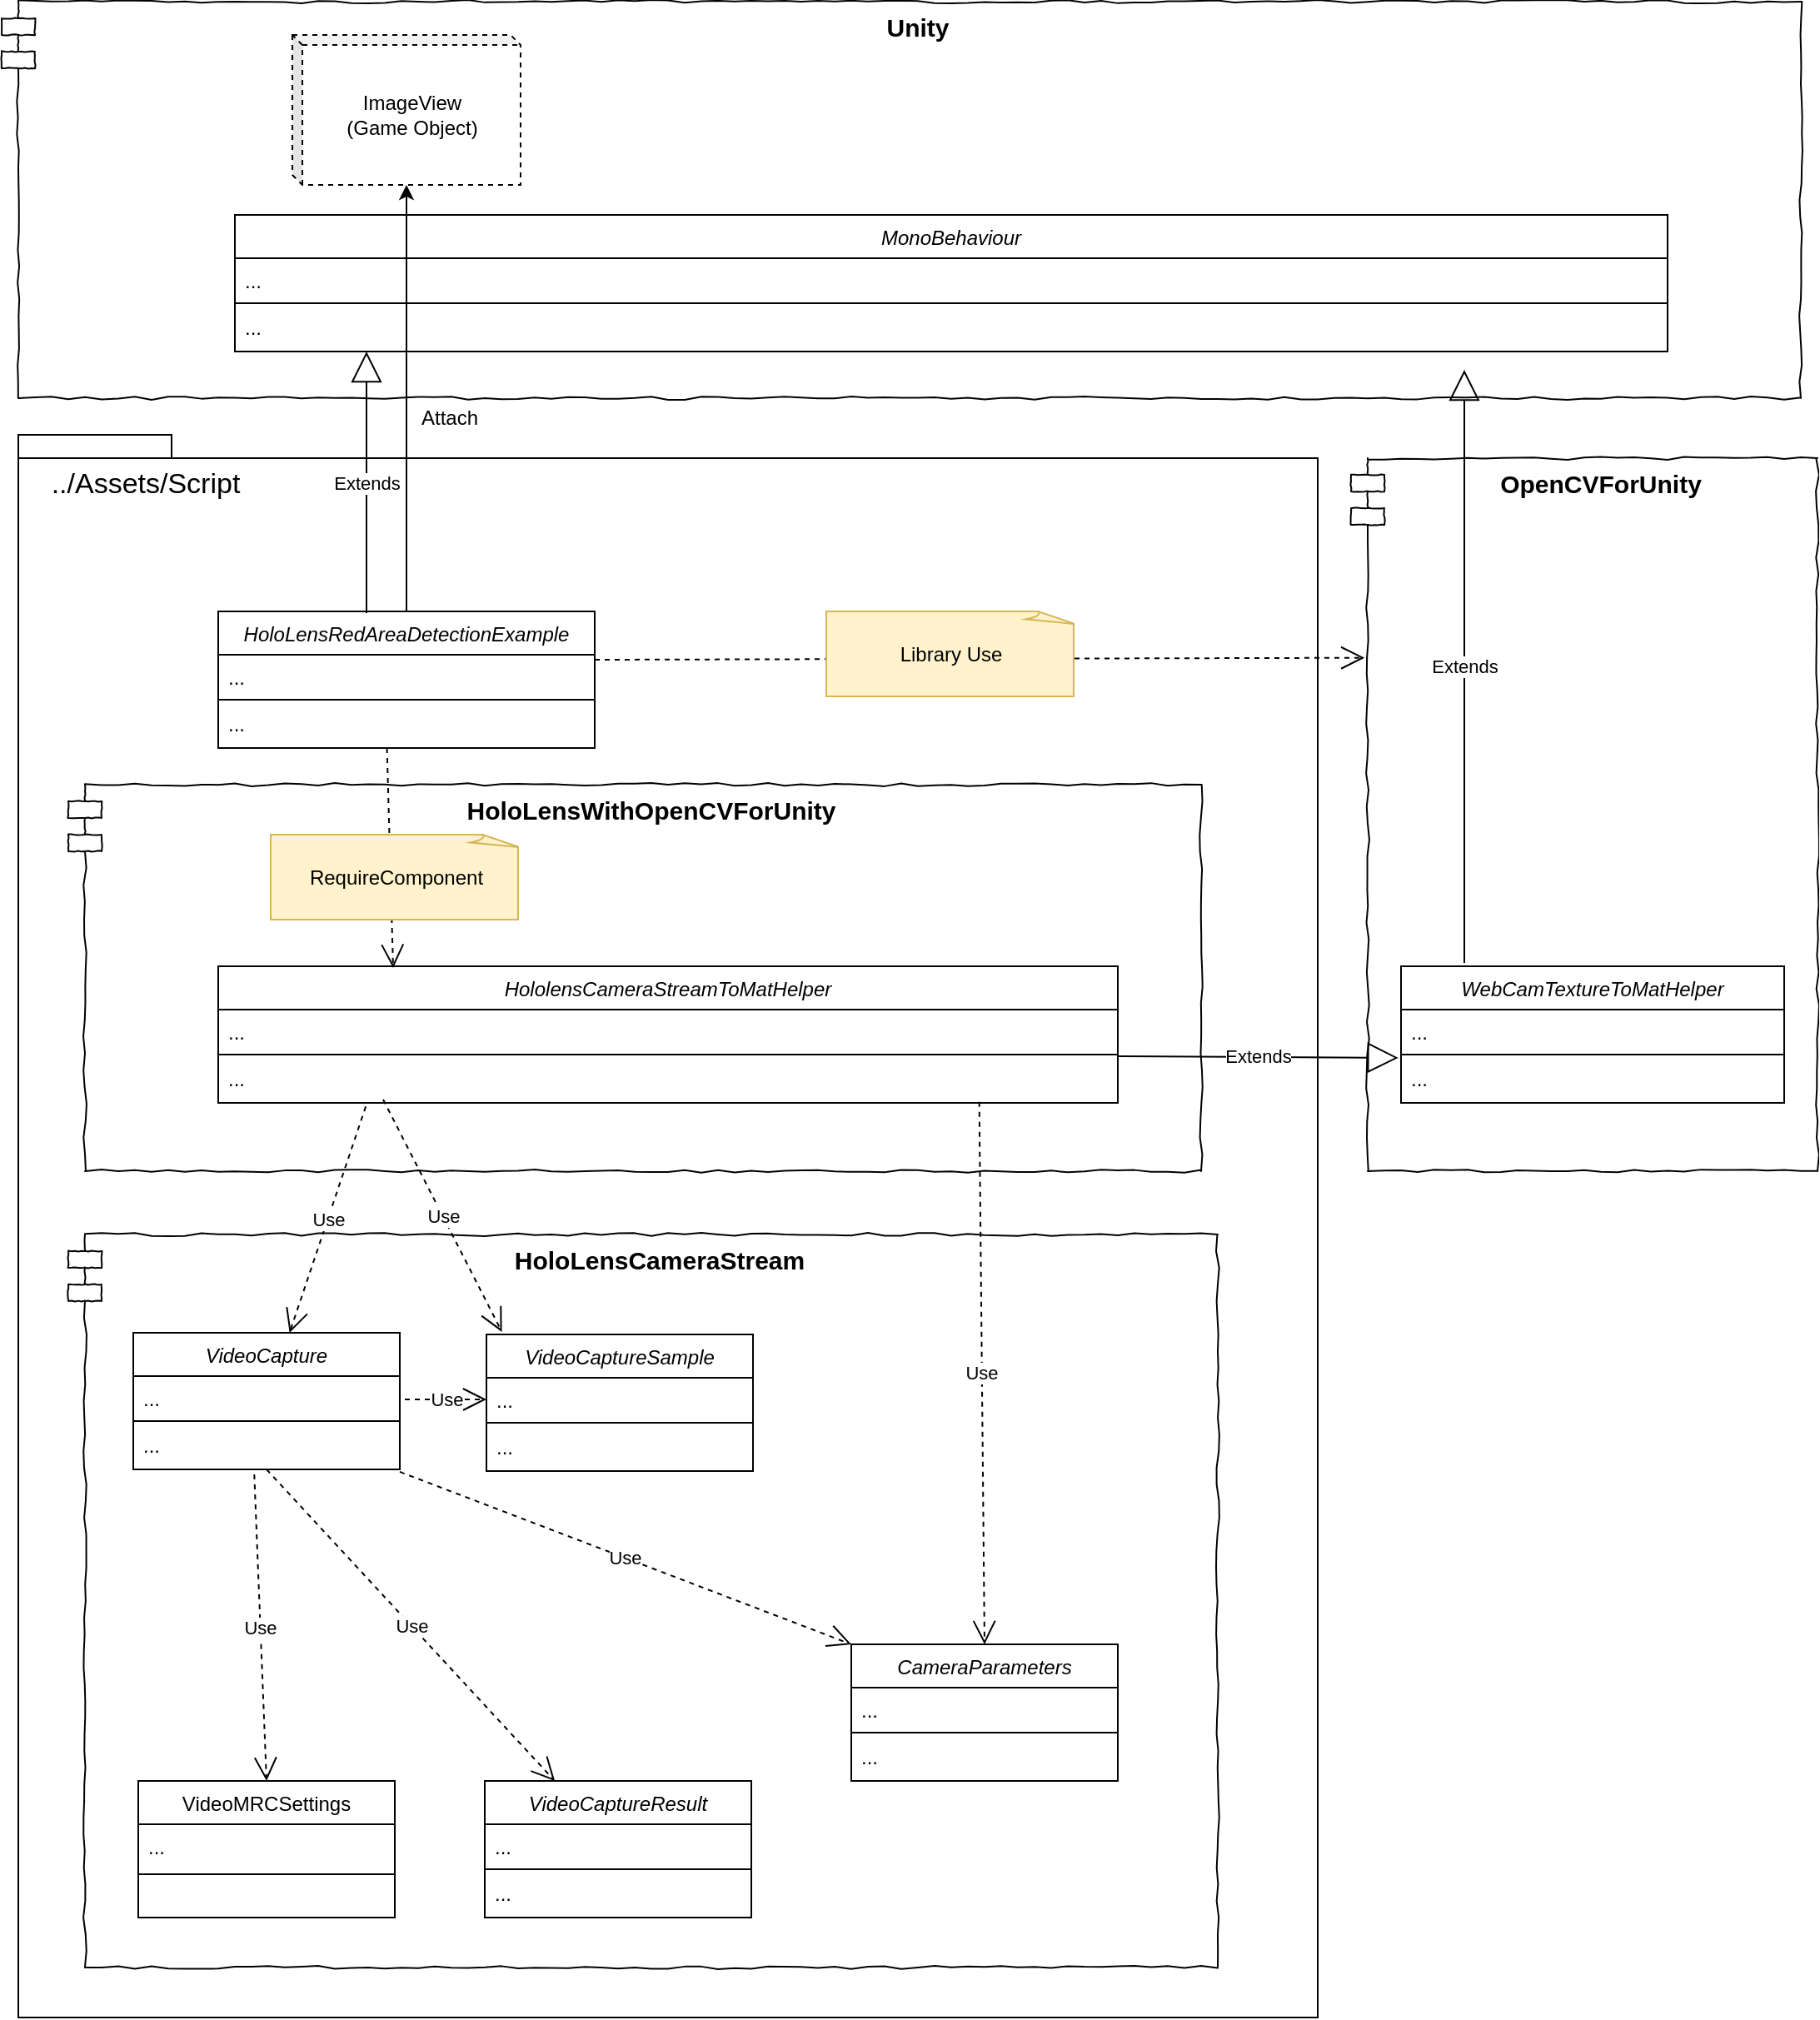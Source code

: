 <mxfile version="12.9.9" type="device"><diagram id="C5RBs43oDa-KdzZeNtuy" name="Page-1"><mxGraphModel dx="2032" dy="696" grid="1" gridSize="10" guides="1" tooltips="1" connect="1" arrows="1" fold="1" page="1" pageScale="1" pageWidth="827" pageHeight="1169" math="0" shadow="0"><root><mxCell id="WIyWlLk6GJQsqaUBKTNV-0"/><mxCell id="WIyWlLk6GJQsqaUBKTNV-1" parent="WIyWlLk6GJQsqaUBKTNV-0"/><mxCell id="4Fw1gFVTOmTMRfcncl8x-15" value="" style="shape=folder;fontStyle=1;spacingTop=10;tabWidth=92;tabHeight=14;tabPosition=left;html=1;" parent="WIyWlLk6GJQsqaUBKTNV-1" vertex="1"><mxGeometry x="-450" y="470" width="780" height="950" as="geometry"/></mxCell><mxCell id="xWgTC-IhPMa7Ameaiqj9-50" value="HoloLensRedAreaDetectionExample" style="swimlane;fontStyle=2;align=center;verticalAlign=top;childLayout=stackLayout;horizontal=1;startSize=26;horizontalStack=0;resizeParent=1;resizeLast=0;collapsible=1;marginBottom=0;rounded=0;shadow=0;strokeWidth=1;" parent="WIyWlLk6GJQsqaUBKTNV-1" vertex="1"><mxGeometry x="-330" y="576" width="226" height="82" as="geometry"><mxRectangle x="230" y="140" width="160" height="26" as="alternateBounds"/></mxGeometry></mxCell><mxCell id="xWgTC-IhPMa7Ameaiqj9-51" value="..." style="text;align=left;verticalAlign=top;spacingLeft=4;spacingRight=4;overflow=hidden;rotatable=0;points=[[0,0.5],[1,0.5]];portConstraint=eastwest;rounded=0;shadow=0;html=0;" parent="xWgTC-IhPMa7Ameaiqj9-50" vertex="1"><mxGeometry y="26" width="226" height="26" as="geometry"/></mxCell><mxCell id="xWgTC-IhPMa7Ameaiqj9-52" value="" style="line;html=1;strokeWidth=1;align=left;verticalAlign=middle;spacingTop=-1;spacingLeft=3;spacingRight=3;rotatable=0;labelPosition=right;points=[];portConstraint=eastwest;" parent="xWgTC-IhPMa7Ameaiqj9-50" vertex="1"><mxGeometry y="52" width="226" height="2" as="geometry"/></mxCell><mxCell id="xWgTC-IhPMa7Ameaiqj9-53" value="..." style="text;align=left;verticalAlign=top;spacingLeft=4;spacingRight=4;overflow=hidden;rotatable=0;points=[[0,0.5],[1,0.5]];portConstraint=eastwest;" parent="xWgTC-IhPMa7Ameaiqj9-50" vertex="1"><mxGeometry y="54" width="226" height="26" as="geometry"/></mxCell><mxCell id="7iXBiw3DOjCYR9L2lo_9-133" value="HoloLensWithOpenCVForUnity" style="shape=module;align=left;spacingLeft=20;align=center;verticalAlign=top;comic=1;fillColor=#ffffff;gradientColor=none;fontSize=15;fontStyle=1" parent="WIyWlLk6GJQsqaUBKTNV-1" vertex="1"><mxGeometry x="-420" y="680" width="680" height="232" as="geometry"/></mxCell><mxCell id="7iXBiw3DOjCYR9L2lo_9-124" value="HoloLensCameraStream" style="shape=module;align=left;spacingLeft=20;align=center;verticalAlign=top;comic=1;fillColor=#ffffff;gradientColor=none;fontSize=15;fontStyle=1" parent="WIyWlLk6GJQsqaUBKTNV-1" vertex="1"><mxGeometry x="-420" y="950" width="690" height="440" as="geometry"/></mxCell><mxCell id="7iXBiw3DOjCYR9L2lo_9-16" value="" style="resizable=0;align=right;verticalAlign=bottom;labelBackgroundColor=none;fontSize=12;" parent="WIyWlLk6GJQsqaUBKTNV-1" connectable="0" vertex="1"><mxGeometry x="169.0" y="1085" as="geometry"><mxPoint x="-185" y="3" as="offset"/></mxGeometry></mxCell><mxCell id="xWgTC-IhPMa7Ameaiqj9-0" value="VideoCaptureSample" style="swimlane;fontStyle=2;align=center;verticalAlign=top;childLayout=stackLayout;horizontal=1;startSize=26;horizontalStack=0;resizeParent=1;resizeLast=0;collapsible=1;marginBottom=0;rounded=0;shadow=0;strokeWidth=1;" parent="WIyWlLk6GJQsqaUBKTNV-1" vertex="1"><mxGeometry x="-169" y="1010" width="160" height="82" as="geometry"><mxRectangle x="230" y="140" width="160" height="26" as="alternateBounds"/></mxGeometry></mxCell><mxCell id="xWgTC-IhPMa7Ameaiqj9-1" value="..." style="text;align=left;verticalAlign=top;spacingLeft=4;spacingRight=4;overflow=hidden;rotatable=0;points=[[0,0.5],[1,0.5]];portConstraint=eastwest;rounded=0;shadow=0;html=0;" parent="xWgTC-IhPMa7Ameaiqj9-0" vertex="1"><mxGeometry y="26" width="160" height="26" as="geometry"/></mxCell><mxCell id="xWgTC-IhPMa7Ameaiqj9-2" value="" style="line;html=1;strokeWidth=1;align=left;verticalAlign=middle;spacingTop=-1;spacingLeft=3;spacingRight=3;rotatable=0;labelPosition=right;points=[];portConstraint=eastwest;" parent="xWgTC-IhPMa7Ameaiqj9-0" vertex="1"><mxGeometry y="52" width="160" height="2" as="geometry"/></mxCell><mxCell id="xWgTC-IhPMa7Ameaiqj9-3" value="..." style="text;align=left;verticalAlign=top;spacingLeft=4;spacingRight=4;overflow=hidden;rotatable=0;points=[[0,0.5],[1,0.5]];portConstraint=eastwest;" parent="xWgTC-IhPMa7Ameaiqj9-0" vertex="1"><mxGeometry y="54" width="160" height="26" as="geometry"/></mxCell><mxCell id="zkfFHV4jXpPFQw0GAbJ--0" value="VideoCapture" style="swimlane;fontStyle=2;align=center;verticalAlign=top;childLayout=stackLayout;horizontal=1;startSize=26;horizontalStack=0;resizeParent=1;resizeLast=0;collapsible=1;marginBottom=0;rounded=0;shadow=0;strokeWidth=1;" parent="WIyWlLk6GJQsqaUBKTNV-1" vertex="1"><mxGeometry x="-381" y="1009" width="160" height="82" as="geometry"><mxRectangle x="230" y="140" width="160" height="26" as="alternateBounds"/></mxGeometry></mxCell><mxCell id="7iXBiw3DOjCYR9L2lo_9-10" value="..." style="text;align=left;verticalAlign=top;spacingLeft=4;spacingRight=4;overflow=hidden;rotatable=0;points=[[0,0.5],[1,0.5]];portConstraint=eastwest;rounded=0;shadow=0;html=0;" parent="zkfFHV4jXpPFQw0GAbJ--0" vertex="1"><mxGeometry y="26" width="160" height="26" as="geometry"/></mxCell><mxCell id="zkfFHV4jXpPFQw0GAbJ--4" value="" style="line;html=1;strokeWidth=1;align=left;verticalAlign=middle;spacingTop=-1;spacingLeft=3;spacingRight=3;rotatable=0;labelPosition=right;points=[];portConstraint=eastwest;" parent="zkfFHV4jXpPFQw0GAbJ--0" vertex="1"><mxGeometry y="52" width="160" height="2" as="geometry"/></mxCell><mxCell id="zkfFHV4jXpPFQw0GAbJ--5" value="..." style="text;align=left;verticalAlign=top;spacingLeft=4;spacingRight=4;overflow=hidden;rotatable=0;points=[[0,0.5],[1,0.5]];portConstraint=eastwest;" parent="zkfFHV4jXpPFQw0GAbJ--0" vertex="1"><mxGeometry y="54" width="160" height="26" as="geometry"/></mxCell><mxCell id="zkfFHV4jXpPFQw0GAbJ--17" value="VideoMRCSettings" style="swimlane;fontStyle=0;align=center;verticalAlign=top;childLayout=stackLayout;horizontal=1;startSize=26;horizontalStack=0;resizeParent=1;resizeLast=0;collapsible=1;marginBottom=0;rounded=0;shadow=0;strokeWidth=1;" parent="WIyWlLk6GJQsqaUBKTNV-1" vertex="1"><mxGeometry x="-378" y="1278" width="154" height="82" as="geometry"><mxRectangle x="508" y="120" width="160" height="26" as="alternateBounds"/></mxGeometry></mxCell><mxCell id="zkfFHV4jXpPFQw0GAbJ--18" value="..." style="text;align=left;verticalAlign=top;spacingLeft=4;spacingRight=4;overflow=hidden;rotatable=0;points=[[0,0.5],[1,0.5]];portConstraint=eastwest;" parent="zkfFHV4jXpPFQw0GAbJ--17" vertex="1"><mxGeometry y="26" width="154" height="26" as="geometry"/></mxCell><mxCell id="zkfFHV4jXpPFQw0GAbJ--23" value="" style="line;html=1;strokeWidth=1;align=left;verticalAlign=middle;spacingTop=-1;spacingLeft=3;spacingRight=3;rotatable=0;labelPosition=right;points=[];portConstraint=eastwest;" parent="zkfFHV4jXpPFQw0GAbJ--17" vertex="1"><mxGeometry y="52" width="154" height="8" as="geometry"/></mxCell><mxCell id="xWgTC-IhPMa7Ameaiqj9-5" value="VideoCaptureResult" style="swimlane;fontStyle=2;align=center;verticalAlign=top;childLayout=stackLayout;horizontal=1;startSize=26;horizontalStack=0;resizeParent=1;resizeLast=0;collapsible=1;marginBottom=0;rounded=0;shadow=0;strokeWidth=1;" parent="WIyWlLk6GJQsqaUBKTNV-1" vertex="1"><mxGeometry x="-170" y="1278" width="160" height="82" as="geometry"><mxRectangle x="230" y="140" width="160" height="26" as="alternateBounds"/></mxGeometry></mxCell><mxCell id="xWgTC-IhPMa7Ameaiqj9-6" value="..." style="text;align=left;verticalAlign=top;spacingLeft=4;spacingRight=4;overflow=hidden;rotatable=0;points=[[0,0.5],[1,0.5]];portConstraint=eastwest;rounded=0;shadow=0;html=0;" parent="xWgTC-IhPMa7Ameaiqj9-5" vertex="1"><mxGeometry y="26" width="160" height="26" as="geometry"/></mxCell><mxCell id="xWgTC-IhPMa7Ameaiqj9-7" value="" style="line;html=1;strokeWidth=1;align=left;verticalAlign=middle;spacingTop=-1;spacingLeft=3;spacingRight=3;rotatable=0;labelPosition=right;points=[];portConstraint=eastwest;" parent="xWgTC-IhPMa7Ameaiqj9-5" vertex="1"><mxGeometry y="52" width="160" height="2" as="geometry"/></mxCell><mxCell id="xWgTC-IhPMa7Ameaiqj9-8" value="..." style="text;align=left;verticalAlign=top;spacingLeft=4;spacingRight=4;overflow=hidden;rotatable=0;points=[[0,0.5],[1,0.5]];portConstraint=eastwest;" parent="xWgTC-IhPMa7Ameaiqj9-5" vertex="1"><mxGeometry y="54" width="160" height="26" as="geometry"/></mxCell><mxCell id="xWgTC-IhPMa7Ameaiqj9-13" value="HololensCameraStreamToMatHelper" style="swimlane;fontStyle=2;align=center;verticalAlign=top;childLayout=stackLayout;horizontal=1;startSize=26;horizontalStack=0;resizeParent=1;resizeLast=0;collapsible=1;marginBottom=0;rounded=0;shadow=0;strokeWidth=1;" parent="WIyWlLk6GJQsqaUBKTNV-1" vertex="1"><mxGeometry x="-330" y="789" width="540" height="82" as="geometry"><mxRectangle x="230" y="140" width="160" height="26" as="alternateBounds"/></mxGeometry></mxCell><mxCell id="xWgTC-IhPMa7Ameaiqj9-14" value="..." style="text;align=left;verticalAlign=top;spacingLeft=4;spacingRight=4;overflow=hidden;rotatable=0;points=[[0,0.5],[1,0.5]];portConstraint=eastwest;rounded=0;shadow=0;html=0;" parent="xWgTC-IhPMa7Ameaiqj9-13" vertex="1"><mxGeometry y="26" width="540" height="26" as="geometry"/></mxCell><mxCell id="xWgTC-IhPMa7Ameaiqj9-15" value="" style="line;html=1;strokeWidth=1;align=left;verticalAlign=middle;spacingTop=-1;spacingLeft=3;spacingRight=3;rotatable=0;labelPosition=right;points=[];portConstraint=eastwest;" parent="xWgTC-IhPMa7Ameaiqj9-13" vertex="1"><mxGeometry y="52" width="540" height="2" as="geometry"/></mxCell><mxCell id="xWgTC-IhPMa7Ameaiqj9-16" value="..." style="text;align=left;verticalAlign=top;spacingLeft=4;spacingRight=4;overflow=hidden;rotatable=0;points=[[0,0.5],[1,0.5]];portConstraint=eastwest;" parent="xWgTC-IhPMa7Ameaiqj9-13" vertex="1"><mxGeometry y="54" width="540" height="26" as="geometry"/></mxCell><mxCell id="xWgTC-IhPMa7Ameaiqj9-23" value="Use" style="endArrow=open;endSize=12;dashed=1;html=1;entryX=0;entryY=0.5;entryDx=0;entryDy=0;" parent="WIyWlLk6GJQsqaUBKTNV-1" target="xWgTC-IhPMa7Ameaiqj9-1" edge="1"><mxGeometry width="160" relative="1" as="geometry"><mxPoint x="-218" y="1049" as="sourcePoint"/><mxPoint x="-50" y="1230" as="targetPoint"/></mxGeometry></mxCell><mxCell id="xWgTC-IhPMa7Ameaiqj9-24" value="Use" style="endArrow=open;endSize=12;dashed=1;html=1;exitX=1;exitY=1.133;exitDx=0;exitDy=0;exitPerimeter=0;entryX=0;entryY=0;entryDx=0;entryDy=0;" parent="WIyWlLk6GJQsqaUBKTNV-1" source="zkfFHV4jXpPFQw0GAbJ--5" target="xWgTC-IhPMa7Ameaiqj9-9" edge="1"><mxGeometry width="160" relative="1" as="geometry"><mxPoint x="-210" y="1230" as="sourcePoint"/><mxPoint x="-50" y="1230" as="targetPoint"/></mxGeometry></mxCell><mxCell id="xWgTC-IhPMa7Ameaiqj9-25" value="Use" style="endArrow=open;endSize=12;dashed=1;html=1;exitX=0.454;exitY=1.192;exitDx=0;exitDy=0;exitPerimeter=0;entryX=0.5;entryY=0;entryDx=0;entryDy=0;" parent="WIyWlLk6GJQsqaUBKTNV-1" source="zkfFHV4jXpPFQw0GAbJ--5" target="zkfFHV4jXpPFQw0GAbJ--17" edge="1"><mxGeometry width="160" relative="1" as="geometry"><mxPoint x="-210" y="1230" as="sourcePoint"/><mxPoint x="-50" y="1230" as="targetPoint"/></mxGeometry></mxCell><mxCell id="xWgTC-IhPMa7Ameaiqj9-26" value="Use" style="endArrow=open;endSize=12;dashed=1;html=1;exitX=0.5;exitY=1;exitDx=0;exitDy=0;" parent="WIyWlLk6GJQsqaUBKTNV-1" source="zkfFHV4jXpPFQw0GAbJ--0" target="xWgTC-IhPMa7Ameaiqj9-5" edge="1"><mxGeometry width="160" relative="1" as="geometry"><mxPoint x="-210" y="1230" as="sourcePoint"/><mxPoint x="-50" y="1230" as="targetPoint"/></mxGeometry></mxCell><mxCell id="xWgTC-IhPMa7Ameaiqj9-27" value="Use" style="endArrow=open;endSize=12;dashed=1;html=1;exitX=0.164;exitY=1.161;exitDx=0;exitDy=0;exitPerimeter=0;" parent="WIyWlLk6GJQsqaUBKTNV-1" source="xWgTC-IhPMa7Ameaiqj9-16" target="zkfFHV4jXpPFQw0GAbJ--0" edge="1"><mxGeometry width="160" relative="1" as="geometry"><mxPoint x="-432" y="690" as="sourcePoint"/><mxPoint x="-50" y="940" as="targetPoint"/></mxGeometry></mxCell><mxCell id="xWgTC-IhPMa7Ameaiqj9-28" value="Use" style="endArrow=open;endSize=12;dashed=1;html=1;entryX=0.058;entryY=-0.019;entryDx=0;entryDy=0;entryPerimeter=0;" parent="WIyWlLk6GJQsqaUBKTNV-1" target="xWgTC-IhPMa7Ameaiqj9-0" edge="1"><mxGeometry width="160" relative="1" as="geometry"><mxPoint x="-231" y="869" as="sourcePoint"/><mxPoint x="-50" y="940" as="targetPoint"/></mxGeometry></mxCell><mxCell id="xWgTC-IhPMa7Ameaiqj9-29" value="Use" style="endArrow=open;endSize=12;dashed=1;html=1;entryX=0.5;entryY=0;entryDx=0;entryDy=0;exitX=0.846;exitY=1.052;exitDx=0;exitDy=0;exitPerimeter=0;" parent="WIyWlLk6GJQsqaUBKTNV-1" source="xWgTC-IhPMa7Ameaiqj9-16" target="xWgTC-IhPMa7Ameaiqj9-9" edge="1"><mxGeometry width="160" relative="1" as="geometry"><mxPoint x="-170" y="700" as="sourcePoint"/><mxPoint x="-50" y="940" as="targetPoint"/></mxGeometry></mxCell><mxCell id="xWgTC-IhPMa7Ameaiqj9-30" value="OpenCVForUnity" style="shape=module;align=left;spacingLeft=20;align=center;verticalAlign=top;comic=1;fillColor=#ffffff;gradientColor=none;fontSize=15;fontStyle=1" parent="WIyWlLk6GJQsqaUBKTNV-1" vertex="1"><mxGeometry x="350" y="484" width="280" height="428" as="geometry"/></mxCell><mxCell id="xWgTC-IhPMa7Ameaiqj9-36" value="Extends" style="endArrow=block;endSize=16;endFill=0;html=1;entryX=-0.007;entryY=0.038;entryDx=0;entryDy=0;entryPerimeter=0;" parent="WIyWlLk6GJQsqaUBKTNV-1" target="xWgTC-IhPMa7Ameaiqj9-35" edge="1"><mxGeometry width="160" relative="1" as="geometry"><mxPoint x="210" y="843" as="sourcePoint"/><mxPoint x="340" y="660" as="targetPoint"/></mxGeometry></mxCell><mxCell id="xWgTC-IhPMa7Ameaiqj9-37" value="Unity" style="shape=module;align=left;spacingLeft=20;align=center;verticalAlign=top;comic=1;fillColor=#ffffff;gradientColor=none;fontSize=15;fontStyle=1" parent="WIyWlLk6GJQsqaUBKTNV-1" vertex="1"><mxGeometry x="-460" y="210" width="1080" height="238" as="geometry"/></mxCell><mxCell id="xWgTC-IhPMa7Ameaiqj9-42" value="MonoBehaviour" style="swimlane;fontStyle=2;align=center;verticalAlign=top;childLayout=stackLayout;horizontal=1;startSize=26;horizontalStack=0;resizeParent=1;resizeLast=0;collapsible=1;marginBottom=0;rounded=0;shadow=0;strokeWidth=1;" parent="WIyWlLk6GJQsqaUBKTNV-1" vertex="1"><mxGeometry x="-320" y="338" width="860" height="82" as="geometry"><mxRectangle x="230" y="140" width="160" height="26" as="alternateBounds"/></mxGeometry></mxCell><mxCell id="xWgTC-IhPMa7Ameaiqj9-43" value="..." style="text;align=left;verticalAlign=top;spacingLeft=4;spacingRight=4;overflow=hidden;rotatable=0;points=[[0,0.5],[1,0.5]];portConstraint=eastwest;rounded=0;shadow=0;html=0;" parent="xWgTC-IhPMa7Ameaiqj9-42" vertex="1"><mxGeometry y="26" width="860" height="26" as="geometry"/></mxCell><mxCell id="xWgTC-IhPMa7Ameaiqj9-44" value="" style="line;html=1;strokeWidth=1;align=left;verticalAlign=middle;spacingTop=-1;spacingLeft=3;spacingRight=3;rotatable=0;labelPosition=right;points=[];portConstraint=eastwest;" parent="xWgTC-IhPMa7Ameaiqj9-42" vertex="1"><mxGeometry y="52" width="860" height="2" as="geometry"/></mxCell><mxCell id="xWgTC-IhPMa7Ameaiqj9-45" value="..." style="text;align=left;verticalAlign=top;spacingLeft=4;spacingRight=4;overflow=hidden;rotatable=0;points=[[0,0.5],[1,0.5]];portConstraint=eastwest;" parent="xWgTC-IhPMa7Ameaiqj9-42" vertex="1"><mxGeometry y="54" width="860" height="26" as="geometry"/></mxCell><mxCell id="xWgTC-IhPMa7Ameaiqj9-47" value="Extends" style="endArrow=block;endSize=16;endFill=0;html=1;entryX=0.814;entryY=1.131;entryDx=0;entryDy=0;entryPerimeter=0;" parent="WIyWlLk6GJQsqaUBKTNV-1" edge="1"><mxGeometry width="160" relative="1" as="geometry"><mxPoint x="418" y="787" as="sourcePoint"/><mxPoint x="418.0" y="430.996" as="targetPoint"/></mxGeometry></mxCell><mxCell id="xWgTC-IhPMa7Ameaiqj9-56" value="Extends" style="endArrow=block;endSize=16;endFill=0;html=1;" parent="WIyWlLk6GJQsqaUBKTNV-1" edge="1"><mxGeometry width="160" relative="1" as="geometry"><mxPoint x="-241" y="577" as="sourcePoint"/><mxPoint x="-241" y="420" as="targetPoint"/></mxGeometry></mxCell><mxCell id="BE1Uno4jPrluFRKXi8Oo-1" value="Use" style="endArrow=open;endSize=12;dashed=1;html=1;exitX=0.603;exitY=1.077;exitDx=0;exitDy=0;exitPerimeter=0;" parent="WIyWlLk6GJQsqaUBKTNV-1" edge="1"><mxGeometry width="160" relative="1" as="geometry"><mxPoint x="-228.722" y="658.002" as="sourcePoint"/><mxPoint x="-225" y="790" as="targetPoint"/></mxGeometry></mxCell><mxCell id="BE1Uno4jPrluFRKXi8Oo-9" value="Use" style="endArrow=open;endSize=12;dashed=1;html=1;entryX=0.029;entryY=0.28;entryDx=0;entryDy=0;entryPerimeter=0;exitX=1;exitY=0.5;exitDx=0;exitDy=0;" parent="WIyWlLk6GJQsqaUBKTNV-1" target="xWgTC-IhPMa7Ameaiqj9-30" edge="1"><mxGeometry width="160" relative="1" as="geometry"><mxPoint x="-104.0" y="605" as="sourcePoint"/><mxPoint x="300" y="567" as="targetPoint"/></mxGeometry></mxCell><mxCell id="BE1Uno4jPrluFRKXi8Oo-12" value="RequireComponent" style="whiteSpace=wrap;html=1;shape=mxgraph.basic.document;fillColor=#fff2cc;strokeColor=#d6b656;" parent="WIyWlLk6GJQsqaUBKTNV-1" vertex="1"><mxGeometry x="-298.5" y="710" width="150" height="51" as="geometry"/></mxCell><mxCell id="4Fw1gFVTOmTMRfcncl8x-5" value="ImageView&lt;br&gt;(Game Object)" style="shape=cube;whiteSpace=wrap;html=1;boundedLbl=1;backgroundOutline=1;darkOpacity=0.05;darkOpacity2=0.1;dashed=1;size=6;" parent="WIyWlLk6GJQsqaUBKTNV-1" vertex="1"><mxGeometry x="-285.5" y="230" width="137" height="90" as="geometry"/></mxCell><mxCell id="4Fw1gFVTOmTMRfcncl8x-9" value="" style="endArrow=classic;html=1;exitX=0.5;exitY=0;exitDx=0;exitDy=0;" parent="WIyWlLk6GJQsqaUBKTNV-1" source="xWgTC-IhPMa7Ameaiqj9-50" target="4Fw1gFVTOmTMRfcncl8x-5" edge="1"><mxGeometry width="50" height="50" relative="1" as="geometry"><mxPoint x="-221" y="570" as="sourcePoint"/><mxPoint x="-221" y="320" as="targetPoint"/></mxGeometry></mxCell><mxCell id="4Fw1gFVTOmTMRfcncl8x-10" value="Attach" style="text;html=1;strokeColor=none;fillColor=none;align=center;verticalAlign=middle;whiteSpace=wrap;rounded=0;dashed=1;" parent="WIyWlLk6GJQsqaUBKTNV-1" vertex="1"><mxGeometry x="-211" y="450" width="40" height="20" as="geometry"/></mxCell><mxCell id="xWgTC-IhPMa7Ameaiqj9-9" value="CameraParameters" style="swimlane;fontStyle=2;align=center;verticalAlign=top;childLayout=stackLayout;horizontal=1;startSize=26;horizontalStack=0;resizeParent=1;resizeLast=0;collapsible=1;marginBottom=0;rounded=0;shadow=0;strokeWidth=1;" parent="WIyWlLk6GJQsqaUBKTNV-1" vertex="1"><mxGeometry x="50" y="1196" width="160" height="82" as="geometry"><mxRectangle x="230" y="140" width="160" height="26" as="alternateBounds"/></mxGeometry></mxCell><mxCell id="xWgTC-IhPMa7Ameaiqj9-10" value="..." style="text;align=left;verticalAlign=top;spacingLeft=4;spacingRight=4;overflow=hidden;rotatable=0;points=[[0,0.5],[1,0.5]];portConstraint=eastwest;rounded=0;shadow=0;html=0;" parent="xWgTC-IhPMa7Ameaiqj9-9" vertex="1"><mxGeometry y="26" width="160" height="26" as="geometry"/></mxCell><mxCell id="xWgTC-IhPMa7Ameaiqj9-11" value="" style="line;html=1;strokeWidth=1;align=left;verticalAlign=middle;spacingTop=-1;spacingLeft=3;spacingRight=3;rotatable=0;labelPosition=right;points=[];portConstraint=eastwest;" parent="xWgTC-IhPMa7Ameaiqj9-9" vertex="1"><mxGeometry y="52" width="160" height="2" as="geometry"/></mxCell><mxCell id="xWgTC-IhPMa7Ameaiqj9-12" value="..." style="text;align=left;verticalAlign=top;spacingLeft=4;spacingRight=4;overflow=hidden;rotatable=0;points=[[0,0.5],[1,0.5]];portConstraint=eastwest;" parent="xWgTC-IhPMa7Ameaiqj9-9" vertex="1"><mxGeometry y="54" width="160" height="26" as="geometry"/></mxCell><mxCell id="xWgTC-IhPMa7Ameaiqj9-32" value="WebCamTextureToMatHelper" style="swimlane;fontStyle=2;align=center;verticalAlign=top;childLayout=stackLayout;horizontal=1;startSize=26;horizontalStack=0;resizeParent=1;resizeLast=0;collapsible=1;marginBottom=0;rounded=0;shadow=0;strokeWidth=1;" parent="WIyWlLk6GJQsqaUBKTNV-1" vertex="1"><mxGeometry x="380" y="789" width="230" height="82" as="geometry"><mxRectangle x="230" y="140" width="160" height="26" as="alternateBounds"/></mxGeometry></mxCell><mxCell id="xWgTC-IhPMa7Ameaiqj9-33" value="..." style="text;align=left;verticalAlign=top;spacingLeft=4;spacingRight=4;overflow=hidden;rotatable=0;points=[[0,0.5],[1,0.5]];portConstraint=eastwest;rounded=0;shadow=0;html=0;" parent="xWgTC-IhPMa7Ameaiqj9-32" vertex="1"><mxGeometry y="26" width="230" height="26" as="geometry"/></mxCell><mxCell id="xWgTC-IhPMa7Ameaiqj9-34" value="" style="line;html=1;strokeWidth=1;align=left;verticalAlign=middle;spacingTop=-1;spacingLeft=3;spacingRight=3;rotatable=0;labelPosition=right;points=[];portConstraint=eastwest;" parent="xWgTC-IhPMa7Ameaiqj9-32" vertex="1"><mxGeometry y="52" width="230" height="2" as="geometry"/></mxCell><mxCell id="xWgTC-IhPMa7Ameaiqj9-35" value="..." style="text;align=left;verticalAlign=top;spacingLeft=4;spacingRight=4;overflow=hidden;rotatable=0;points=[[0,0.5],[1,0.5]];portConstraint=eastwest;" parent="xWgTC-IhPMa7Ameaiqj9-32" vertex="1"><mxGeometry y="54" width="230" height="26" as="geometry"/></mxCell><mxCell id="4Fw1gFVTOmTMRfcncl8x-16" value="&lt;font style=&quot;font-size: 17px&quot;&gt;../Assets/Script&lt;/font&gt;" style="text;html=1;strokeColor=none;fillColor=none;align=center;verticalAlign=middle;whiteSpace=wrap;rounded=0;dashed=1;" parent="WIyWlLk6GJQsqaUBKTNV-1" vertex="1"><mxGeometry x="-444" y="490" width="141" height="20" as="geometry"/></mxCell><mxCell id="BNmd5k8H-SXa8Pr16CQs-0" value="Library Use" style="whiteSpace=wrap;html=1;shape=mxgraph.basic.document;fillColor=#fff2cc;strokeColor=#d6b656;" vertex="1" parent="WIyWlLk6GJQsqaUBKTNV-1"><mxGeometry x="35" y="576" width="150" height="51" as="geometry"/></mxCell></root></mxGraphModel></diagram></mxfile>